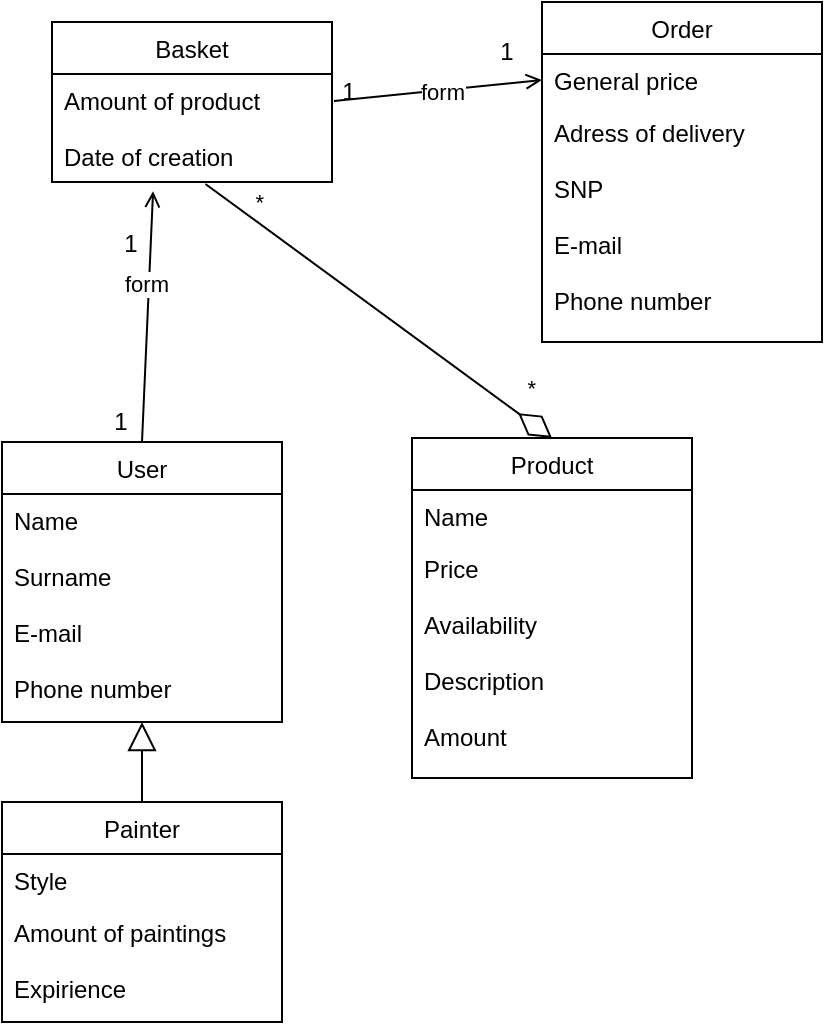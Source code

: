 <mxfile version="20.5.3" type="github">
  <diagram id="mCyr1kptdM3YggUfpTlr" name="Page-1">
    <mxGraphModel dx="1128" dy="1686" grid="1" gridSize="10" guides="1" tooltips="1" connect="1" arrows="1" fold="1" page="1" pageScale="1" pageWidth="850" pageHeight="1100" math="0" shadow="0">
      <root>
        <mxCell id="0" />
        <mxCell id="1" parent="0" />
        <mxCell id="F_9ewS4ifNzQotgIA7lL-1" value="User" style="swimlane;fontStyle=0;childLayout=stackLayout;horizontal=1;startSize=26;fillColor=none;horizontalStack=0;resizeParent=1;resizeParentMax=0;resizeLast=0;collapsible=1;marginBottom=0;" parent="1" vertex="1">
          <mxGeometry x="140" y="-510" width="140" height="140" as="geometry" />
        </mxCell>
        <mxCell id="F_9ewS4ifNzQotgIA7lL-3" value="Name&#xa;&#xa;Surname &#xa;&#xa;E-mail&#xa;&#xa;Phone number" style="text;strokeColor=none;fillColor=none;align=left;verticalAlign=top;spacingLeft=4;spacingRight=4;overflow=hidden;rotatable=0;points=[[0,0.5],[1,0.5]];portConstraint=eastwest;" parent="F_9ewS4ifNzQotgIA7lL-1" vertex="1">
          <mxGeometry y="26" width="140" height="114" as="geometry" />
        </mxCell>
        <mxCell id="F_9ewS4ifNzQotgIA7lL-5" value="Painter" style="swimlane;fontStyle=0;childLayout=stackLayout;horizontal=1;startSize=26;fillColor=none;horizontalStack=0;resizeParent=1;resizeParentMax=0;resizeLast=0;collapsible=1;marginBottom=0;" parent="1" vertex="1">
          <mxGeometry x="140" y="-330" width="140" height="110" as="geometry" />
        </mxCell>
        <mxCell id="F_9ewS4ifNzQotgIA7lL-6" value="Style" style="text;strokeColor=none;fillColor=none;align=left;verticalAlign=top;spacingLeft=4;spacingRight=4;overflow=hidden;rotatable=0;points=[[0,0.5],[1,0.5]];portConstraint=eastwest;" parent="F_9ewS4ifNzQotgIA7lL-5" vertex="1">
          <mxGeometry y="26" width="140" height="26" as="geometry" />
        </mxCell>
        <mxCell id="F_9ewS4ifNzQotgIA7lL-7" value="Amount of paintings&#xa;&#xa;Expirience" style="text;strokeColor=none;fillColor=none;align=left;verticalAlign=top;spacingLeft=4;spacingRight=4;overflow=hidden;rotatable=0;points=[[0,0.5],[1,0.5]];portConstraint=eastwest;" parent="F_9ewS4ifNzQotgIA7lL-5" vertex="1">
          <mxGeometry y="52" width="140" height="58" as="geometry" />
        </mxCell>
        <mxCell id="F_9ewS4ifNzQotgIA7lL-8" value="" style="endArrow=block;endFill=0;endSize=12;html=1;rounded=0;exitX=0.5;exitY=0;exitDx=0;exitDy=0;" parent="1" source="F_9ewS4ifNzQotgIA7lL-5" edge="1">
          <mxGeometry width="160" relative="1" as="geometry">
            <mxPoint x="56" y="-450" as="sourcePoint" />
            <mxPoint x="210" y="-370" as="targetPoint" />
          </mxGeometry>
        </mxCell>
        <mxCell id="F_9ewS4ifNzQotgIA7lL-11" value="Basket" style="swimlane;fontStyle=0;childLayout=stackLayout;horizontal=1;startSize=26;fillColor=none;horizontalStack=0;resizeParent=1;resizeParentMax=0;resizeLast=0;collapsible=1;marginBottom=0;" parent="1" vertex="1">
          <mxGeometry x="165" y="-720" width="140" height="80" as="geometry" />
        </mxCell>
        <mxCell id="F_9ewS4ifNzQotgIA7lL-13" value="Amount of product&#xa;&#xa;Date of creation" style="text;strokeColor=none;fillColor=none;align=left;verticalAlign=top;spacingLeft=4;spacingRight=4;overflow=hidden;rotatable=0;points=[[0,0.5],[1,0.5]];portConstraint=eastwest;" parent="F_9ewS4ifNzQotgIA7lL-11" vertex="1">
          <mxGeometry y="26" width="140" height="54" as="geometry" />
        </mxCell>
        <mxCell id="F_9ewS4ifNzQotgIA7lL-16" value="Order" style="swimlane;fontStyle=0;childLayout=stackLayout;horizontal=1;startSize=26;fillColor=none;horizontalStack=0;resizeParent=1;resizeParentMax=0;resizeLast=0;collapsible=1;marginBottom=0;" parent="1" vertex="1">
          <mxGeometry x="410" y="-730" width="140" height="170" as="geometry" />
        </mxCell>
        <mxCell id="F_9ewS4ifNzQotgIA7lL-17" value="General price" style="text;strokeColor=none;fillColor=none;align=left;verticalAlign=top;spacingLeft=4;spacingRight=4;overflow=hidden;rotatable=0;points=[[0,0.5],[1,0.5]];portConstraint=eastwest;" parent="F_9ewS4ifNzQotgIA7lL-16" vertex="1">
          <mxGeometry y="26" width="140" height="26" as="geometry" />
        </mxCell>
        <mxCell id="F_9ewS4ifNzQotgIA7lL-18" value="Adress of delivery &#xa;&#xa;SNP&#xa;&#xa;E-mail&#xa;&#xa;Phone number" style="text;strokeColor=none;fillColor=none;align=left;verticalAlign=top;spacingLeft=4;spacingRight=4;overflow=hidden;rotatable=0;points=[[0,0.5],[1,0.5]];portConstraint=eastwest;" parent="F_9ewS4ifNzQotgIA7lL-16" vertex="1">
          <mxGeometry y="52" width="140" height="118" as="geometry" />
        </mxCell>
        <mxCell id="F_9ewS4ifNzQotgIA7lL-20" value="Product" style="swimlane;fontStyle=0;childLayout=stackLayout;horizontal=1;startSize=26;fillColor=none;horizontalStack=0;resizeParent=1;resizeParentMax=0;resizeLast=0;collapsible=1;marginBottom=0;" parent="1" vertex="1">
          <mxGeometry x="345" y="-512" width="140" height="170" as="geometry" />
        </mxCell>
        <mxCell id="F_9ewS4ifNzQotgIA7lL-21" value="Name" style="text;strokeColor=none;fillColor=none;align=left;verticalAlign=top;spacingLeft=4;spacingRight=4;overflow=hidden;rotatable=0;points=[[0,0.5],[1,0.5]];portConstraint=eastwest;" parent="F_9ewS4ifNzQotgIA7lL-20" vertex="1">
          <mxGeometry y="26" width="140" height="26" as="geometry" />
        </mxCell>
        <mxCell id="F_9ewS4ifNzQotgIA7lL-22" value="Price&#xa;&#xa;Availability&#xa;&#xa;Description&#xa;&#xa;Amount" style="text;strokeColor=none;fillColor=none;align=left;verticalAlign=top;spacingLeft=4;spacingRight=4;overflow=hidden;rotatable=0;points=[[0,0.5],[1,0.5]];portConstraint=eastwest;" parent="F_9ewS4ifNzQotgIA7lL-20" vertex="1">
          <mxGeometry y="52" width="140" height="118" as="geometry" />
        </mxCell>
        <mxCell id="F_9ewS4ifNzQotgIA7lL-29" value="" style="endArrow=none;html=1;endSize=12;startArrow=diamondThin;startSize=18;startFill=0;exitX=0.5;exitY=0;exitDx=0;exitDy=0;entryX=0.548;entryY=1.018;entryDx=0;entryDy=0;entryPerimeter=0;" parent="1" source="F_9ewS4ifNzQotgIA7lL-20" target="F_9ewS4ifNzQotgIA7lL-13" edge="1">
          <mxGeometry relative="1" as="geometry">
            <mxPoint x="490" y="-570" as="sourcePoint" />
            <mxPoint x="240" y="-620" as="targetPoint" />
          </mxGeometry>
        </mxCell>
        <mxCell id="F_9ewS4ifNzQotgIA7lL-30" value="*" style="edgeLabel;resizable=0;html=1;align=right;verticalAlign=top;" parent="F_9ewS4ifNzQotgIA7lL-29" connectable="0" vertex="1">
          <mxGeometry x="1" relative="1" as="geometry">
            <mxPoint x="30" y="-4" as="offset" />
          </mxGeometry>
        </mxCell>
        <mxCell id="F_9ewS4ifNzQotgIA7lL-31" value="1" style="text;html=1;align=center;verticalAlign=middle;resizable=0;points=[];autosize=1;strokeColor=none;fillColor=none;" parent="1" vertex="1">
          <mxGeometry x="377" y="-720" width="30" height="30" as="geometry" />
        </mxCell>
        <mxCell id="F_9ewS4ifNzQotgIA7lL-33" value="" style="endArrow=none;html=1;rounded=0;endFill=0;strokeWidth=1;entryX=0.5;entryY=0;entryDx=0;entryDy=0;startArrow=open;startFill=0;endSize=14;exitX=0.361;exitY=1.085;exitDx=0;exitDy=0;exitPerimeter=0;" parent="1" source="F_9ewS4ifNzQotgIA7lL-13" target="F_9ewS4ifNzQotgIA7lL-1" edge="1">
          <mxGeometry width="50" height="50" relative="1" as="geometry">
            <mxPoint x="398.32" y="-449.54" as="sourcePoint" />
            <mxPoint x="291.82" y="-450.06" as="targetPoint" />
            <Array as="points" />
          </mxGeometry>
        </mxCell>
        <mxCell id="F_9ewS4ifNzQotgIA7lL-281" value="form" style="edgeLabel;html=1;align=center;verticalAlign=middle;resizable=0;points=[];" parent="F_9ewS4ifNzQotgIA7lL-33" vertex="1" connectable="0">
          <mxGeometry x="-0.258" y="-2" relative="1" as="geometry">
            <mxPoint as="offset" />
          </mxGeometry>
        </mxCell>
        <mxCell id="F_9ewS4ifNzQotgIA7lL-34" value="1" style="text;html=1;align=center;verticalAlign=middle;resizable=0;points=[];autosize=1;strokeColor=none;fillColor=none;" parent="1" vertex="1">
          <mxGeometry x="184" y="-535" width="30" height="30" as="geometry" />
        </mxCell>
        <mxCell id="F_9ewS4ifNzQotgIA7lL-38" value="" style="endArrow=none;html=1;rounded=0;endFill=0;strokeWidth=1;entryX=1.007;entryY=0.249;entryDx=0;entryDy=0;startArrow=open;startFill=0;endSize=14;exitX=0;exitY=0.5;exitDx=0;exitDy=0;entryPerimeter=0;" parent="1" source="F_9ewS4ifNzQotgIA7lL-17" target="F_9ewS4ifNzQotgIA7lL-13" edge="1">
          <mxGeometry width="50" height="50" relative="1" as="geometry">
            <mxPoint x="400.7" y="-626.258" as="sourcePoint" />
            <mxPoint x="255" y="-500" as="targetPoint" />
            <Array as="points" />
          </mxGeometry>
        </mxCell>
        <mxCell id="F_9ewS4ifNzQotgIA7lL-285" value="form" style="edgeLabel;html=1;align=center;verticalAlign=middle;resizable=0;points=[];" parent="1" vertex="1" connectable="0">
          <mxGeometry x="359.997" y="-684.997" as="geometry" />
        </mxCell>
        <mxCell id="F_9ewS4ifNzQotgIA7lL-286" value="*" style="edgeLabel;resizable=0;html=1;align=right;verticalAlign=top;" parent="1" connectable="0" vertex="1">
          <mxGeometry x="407.0" y="-549.997" as="geometry" />
        </mxCell>
        <mxCell id="F_9ewS4ifNzQotgIA7lL-290" value="1" style="text;html=1;align=center;verticalAlign=middle;resizable=0;points=[];autosize=1;strokeColor=none;fillColor=none;" parent="1" vertex="1">
          <mxGeometry x="189" y="-624" width="30" height="30" as="geometry" />
        </mxCell>
        <mxCell id="F_9ewS4ifNzQotgIA7lL-294" value="1" style="text;html=1;align=center;verticalAlign=middle;resizable=0;points=[];autosize=1;strokeColor=none;fillColor=none;" parent="1" vertex="1">
          <mxGeometry x="298" y="-700" width="30" height="30" as="geometry" />
        </mxCell>
      </root>
    </mxGraphModel>
  </diagram>
</mxfile>
